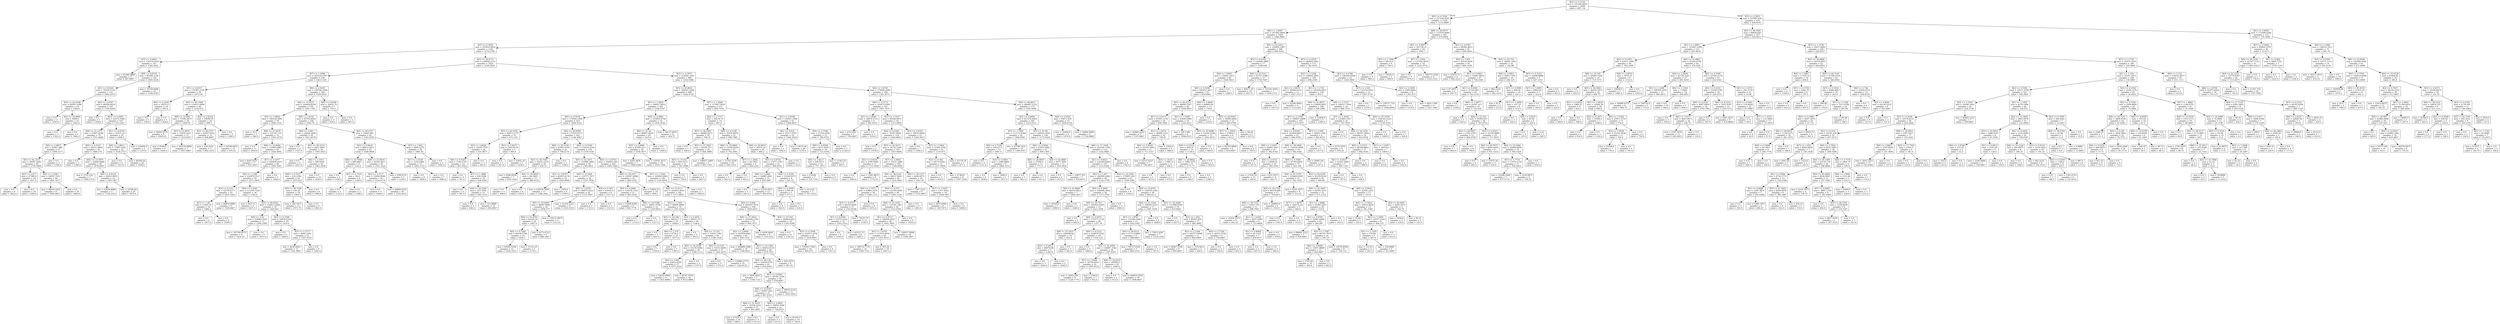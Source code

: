 digraph Tree {
node [shape=box] ;
0 [label="X[2] <= 4.2158\nmse = 332340.6845\nsamples = 2000\nvalue = 997.116"] ;
1 [label="X[0] <= 0.7436\nmse = 257526.9197\nsamples = 1530\nvalue = 1172.8889"] ;
0 -> 1 [labeldistance=2.5, labelangle=45, headlabel="True"] ;
2 [label="X[6] <= 3.0007\nmse = 247482.8666\nsamples = 1429\nvalue = 1208.2869"] ;
1 -> 2 ;
3 [label="X[7] <= 0.3959\nmse = 225914.9854\nsamples = 1181\nvalue = 1274.2794"] ;
2 -> 3 ;
4 [label="X[7] <= 0.0402\nmse = 110279.0332\nsamples = 147\nvalue = 1582.2041"] ;
3 -> 4 ;
5 [label="mse = 41280.8889\nsamples = 3\nvalue = 467.6667"] ;
4 -> 5 ;
6 [label="X[0] <= 0.6718\nmse = 85298.3136\nsamples = 144\nvalue = 1605.4236"] ;
4 -> 6 ;
7 [label="X[1] <= 0.8224\nmse = 79256.1534\nsamples = 121\nvalue = 1662.2479"] ;
6 -> 7 ;
8 [label="X[5] <= 42.8108\nmse = 30581.4286\nsamples = 14\nvalue = 1300.0"] ;
7 -> 8 ;
9 [label="mse = 0.0\nsamples = 4\nvalue = 1045.0"] ;
8 -> 9 ;
10 [label="X[5] <= 43.9695\nmse = 6400.0\nsamples = 10\nvalue = 1402.0"] ;
8 -> 10 ;
11 [label="mse = 0.0\nsamples = 5\nvalue = 1322.0"] ;
10 -> 11 ;
12 [label="mse = 0.0\nsamples = 5\nvalue = 1482.0"] ;
10 -> 12 ;
13 [label="X[2] <= 2.0787\nmse = 66208.9019\nsamples = 107\nvalue = 1709.6449"] ;
7 -> 13 ;
14 [label="mse = 0.0\nsamples = 4\nvalue = 1308.0"] ;
13 -> 14 ;
15 [label="X[3] <= 0.4485\nmse = 62272.0285\nsamples = 103\nvalue = 1725.2427"] ;
13 -> 15 ;
16 [label="X[8] <= 21.2375\nmse = 47647.9199\nsamples = 79\nvalue = 1761.4684"] ;
15 -> 16 ;
17 [label="X[6] <= 2.8975\nmse = 51047.388\nsamples = 47\nvalue = 1694.1277"] ;
16 -> 17 ;
18 [label="X[5] <= 42.3133\nmse = 29507.2645\nsamples = 44\nvalue = 1734.0909"] ;
17 -> 18 ;
19 [label="X[2] <= 2.417\nmse = 27380.0\nsamples = 18\nvalue = 1637.0"] ;
18 -> 19 ;
20 [label="mse = 0.0\nsamples = 8\nvalue = 1822.0"] ;
19 -> 20 ;
21 [label="mse = 0.0\nsamples = 10\nvalue = 1489.0"] ;
19 -> 21 ;
22 [label="X[2] <= 2.4363\nmse = 19935.7515\nsamples = 26\nvalue = 1801.3077"] ;
18 -> 22 ;
23 [label="mse = 36630.2222\nsamples = 6\nvalue = 1605.6667"] ;
22 -> 23 ;
24 [label="mse = 0.0\nsamples = 20\nvalue = 1860.0"] ;
22 -> 24 ;
25 [label="mse = 0.0\nsamples = 3\nvalue = 1108.0"] ;
17 -> 25 ;
26 [label="X[0] <= 0.5147\nmse = 26211.9844\nsamples = 32\nvalue = 1860.375"] ;
16 -> 26 ;
27 [label="mse = 0.0\nsamples = 2\nvalue = 1586.0"] ;
26 -> 27 ;
28 [label="X[8] <= 23.5974\nmse = 22606.0889\nsamples = 30\nvalue = 1878.6667"] ;
26 -> 28 ;
29 [label="mse = 2755.102\nsamples = 7\nvalue = 1949.5714"] ;
28 -> 29 ;
30 [label="X[0] <= 0.6119\nmse = 26651.9055\nsamples = 23\nvalue = 1857.087"] ;
28 -> 30 ;
31 [label="mse = 33626.8889\nsamples = 3\nvalue = 1728.3333"] ;
30 -> 31 ;
32 [label="mse = 22746.04\nsamples = 20\nvalue = 1876.4"] ;
30 -> 32 ;
33 [label="X[1] <= 0.9339\nmse = 91871.25\nsamples = 24\nvalue = 1606.0"] ;
15 -> 33 ;
34 [label="X[6] <= 2.8913\nmse = 77897.8347\nsamples = 22\nvalue = 1636.2727"] ;
33 -> 34 ;
35 [label="mse = 0.0\nsamples = 2\nvalue = 1413.0"] ;
34 -> 35 ;
36 [label="mse = 80204.04\nsamples = 20\nvalue = 1658.6"] ;
34 -> 36 ;
37 [label="mse = 124609.0\nsamples = 2\nvalue = 1273.0"] ;
33 -> 37 ;
38 [label="mse = 10729.6408\nsamples = 23\nvalue = 1306.4783"] ;
6 -> 38 ;
39 [label="X[5] <= 40.4773\nmse = 226958.2713\nsamples = 1034\nvalue = 1230.5029"] ;
3 -> 39 ;
40 [label="X[7] <= 1.3088\nmse = 205224.4397\nsamples = 234\nvalue = 1463.1325"] ;
39 -> 40 ;
41 [label="X[1] <= 0.8317\nmse = 179387.2756\nsamples = 50\nvalue = 1073.38"] ;
40 -> 41 ;
42 [label="X[0] <= 0.5295\nmse = 18225.0\nsamples = 10\nvalue = 493.0"] ;
41 -> 42 ;
43 [label="mse = 0.0\nsamples = 5\nvalue = 358.0"] ;
42 -> 43 ;
44 [label="mse = 0.0\nsamples = 5\nvalue = 628.0"] ;
42 -> 44 ;
45 [label="X[5] <= 40.1508\nmse = 114415.0494\nsamples = 40\nvalue = 1218.475"] ;
41 -> 45 ;
46 [label="X[8] <= 22.896\nmse = 75184.9475\nsamples = 20\nvalue = 1440.45"] ;
45 -> 46 ;
47 [label="mse = 34920.9375\nsamples = 8\nvalue = 1600.25"] ;
46 -> 47 ;
48 [label="X[3] <= 0.2876\nmse = 73654.2431\nsamples = 12\nvalue = 1333.9167"] ;
46 -> 48 ;
49 [label="mse = 9248.0\nsamples = 9\nvalue = 1426.0"] ;
48 -> 49 ;
50 [label="mse = 165120.8889\nsamples = 3\nvalue = 1057.6667"] ;
48 -> 50 ;
51 [label="X[2] <= 2.6324\nmse = 55099.35\nsamples = 20\nvalue = 996.5"] ;
45 -> 51 ;
52 [label="X[5] <= 40.2727\nmse = 42607.0222\nsamples = 15\nvalue = 908.6667"] ;
51 -> 52 ;
53 [label="mse = 430.2222\nsamples = 3\nvalue = 662.3333"] ;
52 -> 53 ;
54 [label="mse = 34188.6875\nsamples = 12\nvalue = 970.25"] ;
52 -> 54 ;
55 [label="mse = 0.0\nsamples = 5\nvalue = 1260.0"] ;
51 -> 55 ;
56 [label="X[6] <= 2.9165\nmse = 159749.1938\nsamples = 184\nvalue = 1569.0435"] ;
40 -> 56 ;
57 [label="X[4] <= 15.0331\nmse = 144404.8104\nsamples = 179\nvalue = 1591.7765"] ;
56 -> 57 ;
58 [label="X[2] <= 2.0854\nmse = 190128.5845\nsamples = 79\nvalue = 1460.1519"] ;
57 -> 58 ;
59 [label="mse = 32.0\nsamples = 3\nvalue = 396.0"] ;
58 -> 59 ;
60 [label="X[8] <= 21.0278\nmse = 151167.133\nsamples = 76\nvalue = 1502.1579"] ;
58 -> 60 ;
61 [label="mse = 0.0\nsamples = 11\nvalue = 1950.0"] ;
60 -> 61 ;
62 [label="X[8] <= 22.0066\nmse = 137063.9867\nsamples = 65\nvalue = 1426.3692"] ;
60 -> 62 ;
63 [label="mse = 6267.6327\nsamples = 7\nvalue = 853.2857"] ;
62 -> 63 ;
64 [label="X[7] <= 2.1877\nmse = 108428.4557\nsamples = 58\nvalue = 1495.5345"] ;
62 -> 64 ;
65 [label="X[2] <= 2.309\nmse = 102979.5517\nsamples = 55\nvalue = 1471.2909"] ;
64 -> 65 ;
66 [label="X[3] <= 0.314\nmse = 52739.6177\nsamples = 19\nvalue = 1621.5263"] ;
65 -> 66 ;
67 [label="X[7] <= 1.46\nmse = 11405.76\nsamples = 10\nvalue = 1686.2"] ;
66 -> 67 ;
68 [label="mse = 0.0\nsamples = 4\nvalue = 1817.0"] ;
67 -> 68 ;
69 [label="mse = 0.0\nsamples = 6\nvalue = 1599.0"] ;
67 -> 69 ;
70 [label="mse = 88854.8889\nsamples = 9\nvalue = 1549.6667"] ;
66 -> 70 ;
71 [label="X[0] <= 0.5041\nmse = 111295.7222\nsamples = 36\nvalue = 1392.0"] ;
65 -> 71 ;
72 [label="mse = 6627.0\nsamples = 4\nvalue = 1627.0"] ;
71 -> 72 ;
73 [label="X[5] <= 40.0432\nmse = 116613.2969\nsamples = 32\nvalue = 1362.625"] ;
71 -> 73 ;
74 [label="X[6] <= 2.42\nmse = 250945.5621\nsamples = 13\nvalue = 1280.2308"] ;
73 -> 74 ;
75 [label="mse = 347700.9375\nsamples = 8\nvalue = 1432.25"] ;
74 -> 75 ;
76 [label="mse = 0.0\nsamples = 5\nvalue = 1037.0"] ;
74 -> 76 ;
77 [label="X[3] <= 0.3188\nmse = 16878.6316\nsamples = 19\nvalue = 1419.0"] ;
73 -> 77 ;
78 [label="mse = 0.0\nsamples = 4\nvalue = 1648.0"] ;
77 -> 78 ;
79 [label="X[7] <= 1.5777\nmse = 3666.1956\nsamples = 15\nvalue = 1357.9333"] ;
77 -> 79 ;
80 [label="mse = 4036.4463\nsamples = 11\nvalue = 1341.9091"] ;
79 -> 80 ;
81 [label="mse = 0.0\nsamples = 4\nvalue = 1402.0"] ;
79 -> 81 ;
82 [label="mse = 0.0\nsamples = 3\nvalue = 1940.0"] ;
64 -> 82 ;
83 [label="X[6] <= 2.6143\nmse = 83783.6824\nsamples = 100\nvalue = 1695.76"] ;
57 -> 83 ;
84 [label="X[6] <= 2.063\nmse = 24458.5409\nsamples = 38\nvalue = 1911.6579"] ;
83 -> 84 ;
85 [label="mse = 0.0\nsamples = 2\nvalue = 1337.0"] ;
84 -> 85 ;
86 [label="X[5] <= 40.2116\nmse = 6451.9097\nsamples = 36\nvalue = 1943.5833"] ;
84 -> 86 ;
87 [label="mse = 0.0\nsamples = 2\nvalue = 1627.0"] ;
86 -> 87 ;
88 [label="X[6] <= 2.5415\nmse = 589.0458\nsamples = 34\nvalue = 1962.2059"] ;
86 -> 88 ;
89 [label="X[0] <= 0.5537\nmse = 222.2344\nsamples = 24\nvalue = 1975.625"] ;
88 -> 89 ;
90 [label="X[5] <= 40.3186\nmse = 146.25\nsamples = 18\nvalue = 1969.5"] ;
89 -> 90 ;
91 [label="mse = 204.1875\nsamples = 12\nvalue = 1971.75"] ;
90 -> 91 ;
92 [label="mse = 0.0\nsamples = 6\nvalue = 1965.0"] ;
90 -> 92 ;
93 [label="mse = 0.0\nsamples = 6\nvalue = 1994.0"] ;
89 -> 93 ;
94 [label="mse = 0.0\nsamples = 10\nvalue = 1930.0"] ;
88 -> 94 ;
95 [label="X[5] <= 40.2727\nmse = 74065.891\nsamples = 62\nvalue = 1563.4355"] ;
83 -> 95 ;
96 [label="X[1] <= 0.9416\nmse = 66612.4671\nsamples = 42\nvalue = 1449.9048"] ;
95 -> 96 ;
97 [label="X[8] <= 20.7498\nmse = 690.6667\nsamples = 6\nvalue = 1142.0"] ;
96 -> 97 ;
98 [label="mse = 0.0\nsamples = 2\nvalue = 1106.0"] ;
97 -> 98 ;
99 [label="X[7] <= 1.7101\nmse = 64.0\nsamples = 4\nvalue = 1160.0"] ;
97 -> 99 ;
100 [label="mse = 0.0\nsamples = 2\nvalue = 1152.0"] ;
99 -> 100 ;
101 [label="mse = 0.0\nsamples = 2\nvalue = 1168.0"] ;
99 -> 101 ;
102 [label="X[8] <= 21.9419\nmse = 59165.0617\nsamples = 36\nvalue = 1501.2222"] ;
96 -> 102 ;
103 [label="X[2] <= 2.1517\nmse = 53449.0009\nsamples = 34\nvalue = 1516.6176"] ;
102 -> 103 ;
104 [label="mse = 0.0\nsamples = 4\nvalue = 1449.0"] ;
103 -> 104 ;
105 [label="mse = 59884.6322\nsamples = 30\nvalue = 1525.6333"] ;
103 -> 105 ;
106 [label="mse = 83810.25\nsamples = 2\nvalue = 1239.5"] ;
102 -> 106 ;
107 [label="X[7] <= 1.602\nmse = 5809.2275\nsamples = 20\nvalue = 1801.85"] ;
95 -> 107 ;
108 [label="X[1] <= 1.0326\nmse = 1254.6489\nsamples = 15\nvalue = 1842.1333"] ;
107 -> 108 ;
109 [label="mse = 0.0\nsamples = 8\nvalue = 1809.0"] ;
108 -> 109 ;
110 [label="mse = 0.0\nsamples = 7\nvalue = 1880.0"] ;
108 -> 110 ;
111 [label="mse = 0.0\nsamples = 5\nvalue = 1681.0"] ;
107 -> 111 ;
112 [label="X[0] <= 0.6198\nmse = 28235.76\nsamples = 5\nvalue = 755.2"] ;
56 -> 112 ;
113 [label="mse = 0.0\nsamples = 3\nvalue = 618.0"] ;
112 -> 113 ;
114 [label="mse = 0.0\nsamples = 2\nvalue = 961.0"] ;
112 -> 114 ;
115 [label="X[3] <= 0.3975\nmse = 212856.3283\nsamples = 800\nvalue = 1162.4588"] ;
39 -> 115 ;
116 [label="X[5] <= 45.8631\nmse = 194547.3284\nsamples = 480\nvalue = 1029.4729"] ;
115 -> 116 ;
117 [label="X[7] <= 1.5854\nmse = 198027.8933\nsamples = 365\nvalue = 1100.2767"] ;
116 -> 117 ;
118 [label="X[0] <= 0.5078\nmse = 179540.3508\nsamples = 333\nvalue = 1066.2523"] ;
117 -> 118 ;
119 [label="X[5] <= 42.5235\nmse = 49873.2737\nsamples = 31\nvalue = 675.129"] ;
118 -> 119 ;
120 [label="X[2] <= 3.4629\nmse = 10105.7707\nsamples = 26\nvalue = 631.8077"] ;
119 -> 120 ;
121 [label="X[0] <= 0.5025\nmse = 3704.5747\nsamples = 23\nvalue = 661.6522"] ;
120 -> 121 ;
122 [label="mse = 0.0\nsamples = 4\nvalue = 781.0"] ;
121 -> 122 ;
123 [label="X[7] <= 1.3088\nmse = 854.4598\nsamples = 19\nvalue = 636.5263"] ;
121 -> 123 ;
124 [label="mse = 0.0\nsamples = 4\nvalue = 587.0"] ;
123 -> 124 ;
125 [label="X[4] <= 24.3329\nmse = 253.7956\nsamples = 15\nvalue = 649.7333"] ;
123 -> 125 ;
126 [label="mse = 0.0\nsamples = 3\nvalue = 646.0"] ;
125 -> 126 ;
127 [label="mse = 312.8889\nsamples = 12\nvalue = 650.6667"] ;
125 -> 127 ;
128 [label="mse = 0.0\nsamples = 3\nvalue = 403.0"] ;
120 -> 128 ;
129 [label="X[1] <= 0.8317\nmse = 196158.24\nsamples = 5\nvalue = 900.4"] ;
119 -> 129 ;
130 [label="mse = 0.0\nsamples = 3\nvalue = 547.0"] ;
129 -> 130 ;
131 [label="mse = 22052.25\nsamples = 2\nvalue = 1430.5"] ;
129 -> 131 ;
132 [label="X[5] <= 40.9299\nmse = 175535.6772\nsamples = 302\nvalue = 1106.4007"] ;
118 -> 132 ;
133 [label="X[8] <= 30.2139\nmse = 67401.4745\nsamples = 23\nvalue = 704.2174"] ;
132 -> 133 ;
134 [label="X[5] <= 40.7565\nmse = 35452.5275\nsamples = 20\nvalue = 630.15"] ;
133 -> 134 ;
135 [label="mse = 6590.6939\nsamples = 7\nvalue = 878.1429"] ;
134 -> 135 ;
136 [label="X[4] <= 30.9836\nmse = 46.3905\nsamples = 13\nvalue = 496.6154"] ;
134 -> 136 ;
137 [label="mse = 0.0\nsamples = 5\nvalue = 488.0"] ;
136 -> 137 ;
138 [label="mse = 0.0\nsamples = 8\nvalue = 502.0"] ;
136 -> 138 ;
139 [label="mse = 0.0\nsamples = 3\nvalue = 1198.0"] ;
133 -> 139 ;
140 [label="X[0] <= 0.5305\nmse = 170016.3759\nsamples = 279\nvalue = 1139.5556"] ;
132 -> 140 ;
141 [label="X[5] <= 42.3471\nmse = 131888.3895\nsamples = 59\nvalue = 1340.9831"] ;
140 -> 141 ;
142 [label="X[1] <= 0.8317\nmse = 82055.4178\nsamples = 23\nvalue = 1565.8696"] ;
141 -> 142 ;
143 [label="mse = 110078.7958\nsamples = 17\nvalue = 1568.2941"] ;
142 -> 143 ;
144 [label="mse = 2592.0\nsamples = 6\nvalue = 1559.0"] ;
142 -> 144 ;
145 [label="X[0] <= 0.5264\nmse = 110771.7677\nsamples = 36\nvalue = 1197.3056"] ;
141 -> 145 ;
146 [label="X[6] <= 2.9793\nmse = 100073.8322\nsamples = 30\nvalue = 1133.3667"] ;
145 -> 146 ;
147 [label="X[5] <= 43.6469\nmse = 86697.9844\nsamples = 24\nvalue = 1058.375"] ;
146 -> 147 ;
148 [label="X[4] <= 41.8701\nmse = 65220.54\nsamples = 20\nvalue = 1007.4"] ;
147 -> 148 ;
149 [label="X[4] <= 9.7366\nmse = 80536.6786\nsamples = 14\nvalue = 1058.5"] ;
148 -> 149 ;
150 [label="mse = 85920.5556\nsamples = 12\nvalue = 1038.3333"] ;
149 -> 150 ;
151 [label="mse = 31152.25\nsamples = 2\nvalue = 1179.5"] ;
149 -> 151 ;
152 [label="mse = 9173.4722\nsamples = 6\nvalue = 888.1667"] ;
148 -> 152 ;
153 [label="mse = 116131.6875\nsamples = 4\nvalue = 1313.25"] ;
147 -> 153 ;
154 [label="mse = 41102.2222\nsamples = 6\nvalue = 1433.3333"] ;
146 -> 154 ;
155 [label="X[3] <= 0.303\nmse = 41616.0\nsamples = 6\nvalue = 1517.0"] ;
145 -> 155 ;
156 [label="mse = 0.0\nsamples = 3\nvalue = 1721.0"] ;
155 -> 156 ;
157 [label="mse = 0.0\nsamples = 3\nvalue = 1313.0"] ;
155 -> 157 ;
158 [label="X[4] <= 12.9703\nmse = 166442.585\nsamples = 220\nvalue = 1085.5364"] ;
140 -> 158 ;
159 [label="X[8] <= 29.1017\nmse = 118347.0498\nsamples = 35\nvalue = 869.5143"] ;
158 -> 159 ;
160 [label="X[3] <= 0.2646\nmse = 116176.1542\nsamples = 21\nvalue = 983.5238"] ;
159 -> 160 ;
161 [label="mse = 53460.8395\nsamples = 9\nvalue = 642.7778"] ;
160 -> 161 ;
162 [label="X[8] <= 24.5396\nmse = 10821.0764\nsamples = 12\nvalue = 1239.0833"] ;
160 -> 162 ;
163 [label="mse = 0.0\nsamples = 5\nvalue = 1116.0"] ;
162 -> 163 ;
164 [label="mse = 0.0\nsamples = 7\nvalue = 1327.0"] ;
162 -> 164 ;
165 [label="mse = 72860.25\nsamples = 14\nvalue = 698.5"] ;
159 -> 165 ;
166 [label="X[7] <= 1.5562\nmse = 165042.8465\nsamples = 185\nvalue = 1126.4054"] ;
158 -> 166 ;
167 [label="X[4] <= 37.4111\nmse = 162403.3833\nsamples = 182\nvalue = 1117.0824"] ;
166 -> 167 ;
168 [label="X[2] <= 2.309\nmse = 90690.8906\nsamples = 76\nvalue = 1201.6316"] ;
167 -> 168 ;
169 [label="X[5] <= 42.346\nmse = 39210.5\nsamples = 16\nvalue = 1408.0"] ;
168 -> 169 ;
170 [label="mse = 0.0\nsamples = 2\nvalue = 925.0"] ;
169 -> 170 ;
171 [label="X[6] <= 2.279\nmse = 6724.0\nsamples = 14\nvalue = 1477.0"] ;
169 -> 171 ;
172 [label="mse = 0.0\nsamples = 7\nvalue = 1559.0"] ;
171 -> 172 ;
173 [label="mse = 0.0\nsamples = 7\nvalue = 1395.0"] ;
171 -> 173 ;
174 [label="X[3] <= 0.2635\nmse = 90033.74\nsamples = 60\nvalue = 1146.6"] ;
168 -> 174 ;
175 [label="mse = 0.0\nsamples = 4\nvalue = 593.0"] ;
174 -> 175 ;
176 [label="X[4] <= 15.551\nmse = 73010.1582\nsamples = 56\nvalue = 1186.1429"] ;
174 -> 176 ;
177 [label="X[5] <= 42.8108\nmse = 55136.9394\nsamples = 29\nvalue = 1096.5172"] ;
176 -> 177 ;
178 [label="X[2] <= 3.682\nmse = 53822.8395\nsamples = 27\nvalue = 1077.2222"] ;
177 -> 178 ;
179 [label="mse = 52632.0988\nsamples = 9\nvalue = 1201.8889"] ;
178 -> 179 ;
180 [label="mse = 42761.8765\nsamples = 18\nvalue = 1014.8889"] ;
178 -> 180 ;
181 [label="mse = 0.0\nsamples = 2\nvalue = 1357.0"] ;
177 -> 181 ;
182 [label="X[0] <= 0.5335\nmse = 74312.6859\nsamples = 27\nvalue = 1282.4074"] ;
176 -> 182 ;
183 [label="mse = 0.0\nsamples = 11\nvalue = 1372.0"] ;
182 -> 183 ;
184 [label="mse = 116090.2773\nsamples = 16\nvalue = 1220.8125"] ;
182 -> 184 ;
185 [label="X[0] <= 0.606\nmse = 205019.7014\nsamples = 106\nvalue = 1056.4623"] ;
167 -> 185 ;
186 [label="X[8] <= 27.2615\nmse = 163439.2745\nsamples = 73\nvalue = 994.7671"] ;
185 -> 186 ;
187 [label="X[2] <= 2.0906\nmse = 165058.6002\nsamples = 65\nvalue = 950.7231"] ;
186 -> 187 ;
188 [label="mse = 409888.3086\nsamples = 16\nvalue = 1168.0625"] ;
187 -> 188 ;
189 [label="X[5] <= 43.1462\nmse = 64653.6135\nsamples = 49\nvalue = 879.7551"] ;
187 -> 189 ;
190 [label="X[4] <= 40.118\nmse = 55449.0736\nsamples = 45\nvalue = 914.6444"] ;
189 -> 190 ;
191 [label="mse = 3836.2041\nsamples = 7\nvalue = 1108.7143"] ;
190 -> 191 ;
192 [label="X[1] <= 0.9282\nmse = 56740.7258\nsamples = 38\nvalue = 878.8947"] ;
190 -> 192 ;
193 [label="X[8] <= 22.9347\nmse = 45957.476\nsamples = 27\nvalue = 807.0741"] ;
192 -> 193 ;
194 [label="X[8] <= 21.9419\nmse = 19334.2222\nsamples = 15\nvalue = 861.6667"] ;
193 -> 194 ;
195 [label="mse = 27225.0\nsamples = 10\nvalue = 886.0"] ;
194 -> 195 ;
196 [label="mse = 0.0\nsamples = 5\nvalue = 813.0"] ;
194 -> 196 ;
197 [label="X[6] <= 2.4901\nmse = 70854.3056\nsamples = 12\nvalue = 738.8333"] ;
193 -> 197 ;
198 [label="mse = 0.0\nsamples = 2\nvalue = 613.0"] ;
197 -> 198 ;
199 [label="mse = 81225.0\nsamples = 10\nvalue = 764.0"] ;
197 -> 199 ;
200 [label="mse = 39470.5124\nsamples = 11\nvalue = 1055.1818"] ;
192 -> 200 ;
201 [label="mse = 450.1875\nsamples = 4\nvalue = 487.25"] ;
189 -> 201 ;
202 [label="mse = 6458.4844\nsamples = 8\nvalue = 1352.625"] ;
186 -> 202 ;
203 [label="X[4] <= 47.263\nmse = 269954.663\nsamples = 33\nvalue = 1192.9394"] ;
185 -> 203 ;
204 [label="mse = 0.0\nsamples = 11\nvalue = 1541.0"] ;
203 -> 204 ;
205 [label="X[3] <= 0.3598\nmse = 314072.3554\nsamples = 22\nvalue = 1018.9091"] ;
203 -> 205 ;
206 [label="mse = 376345.7344\nsamples = 16\nvalue = 895.875"] ;
205 -> 206 ;
207 [label="mse = 0.0\nsamples = 6\nvalue = 1347.0"] ;
205 -> 207 ;
208 [label="mse = 0.0\nsamples = 3\nvalue = 1692.0"] ;
166 -> 208 ;
209 [label="X[0] <= 0.5882\nmse = 253003.4756\nsamples = 32\nvalue = 1454.3438"] ;
117 -> 209 ;
210 [label="X[8] <= 21.34\nmse = 89867.6429\nsamples = 28\nvalue = 1610.0"] ;
209 -> 210 ;
211 [label="X[2] <= 2.6999\nmse = 87091.213\nsamples = 26\nvalue = 1636.3077"] ;
210 -> 211 ;
212 [label="mse = 3293.3878\nsamples = 7\nvalue = 1689.4286"] ;
211 -> 212 ;
213 [label="mse = 116541.4571\nsamples = 19\nvalue = 1616.7368"] ;
211 -> 213 ;
214 [label="mse = 0.0\nsamples = 2\nvalue = 1268.0"] ;
210 -> 214 ;
215 [label="mse = 38137.6875\nsamples = 4\nvalue = 364.75"] ;
209 -> 215 ;
216 [label="X[7] <= 1.5946\nmse = 117087.5625\nsamples = 115\nvalue = 804.7478"] ;
116 -> 216 ;
217 [label="X[2] <= 2.1517\nmse = 48234.75\nsamples = 72\nvalue = 647.0"] ;
216 -> 217 ;
218 [label="X[5] <= 46.5485\nmse = 49688.0275\nsamples = 20\nvalue = 798.35"] ;
217 -> 218 ;
219 [label="mse = 0.0\nsamples = 2\nvalue = 528.0"] ;
218 -> 219 ;
220 [label="X[5] <= 47.5925\nmse = 46185.571\nsamples = 18\nvalue = 828.3889"] ;
218 -> 220 ;
221 [label="X[4] <= 15.633\nmse = 805.5372\nsamples = 11\nvalue = 781.0909"] ;
220 -> 221 ;
222 [label="mse = 0.0\nsamples = 5\nvalue = 750.0"] ;
221 -> 222 ;
223 [label="mse = 0.0\nsamples = 6\nvalue = 807.0"] ;
221 -> 223 ;
224 [label="mse = 108457.3469\nsamples = 7\nvalue = 902.7143"] ;
220 -> 224 ;
225 [label="X[0] <= 0.5138\nmse = 35476.8976\nsamples = 52\nvalue = 588.7885"] ;
217 -> 225 ;
226 [label="X[8] <= 35.6864\nmse = 15254.6529\nsamples = 27\nvalue = 702.2963"] ;
225 -> 226 ;
227 [label="mse = 11332.5556\nsamples = 18\nvalue = 640.3333"] ;
226 -> 227 ;
228 [label="X[7] <= 1.4692\nmse = 62.3951\nsamples = 9\nvalue = 826.2222"] ;
226 -> 228 ;
229 [label="mse = 0.0\nsamples = 2\nvalue = 841.0"] ;
228 -> 229 ;
230 [label="mse = 0.0\nsamples = 7\nvalue = 822.0"] ;
228 -> 230 ;
231 [label="X[8] <= 26.6853\nmse = 28374.24\nsamples = 25\nvalue = 466.2"] ;
225 -> 231 ;
232 [label="X[1] <= 0.9754\nmse = 17677.2703\nsamples = 23\nvalue = 498.6522"] ;
231 -> 232 ;
233 [label="X[6] <= 2.2962\nmse = 16685.2622\nsamples = 15\nvalue = 465.2667"] ;
232 -> 233 ;
234 [label="mse = 0.0\nsamples = 2\nvalue = 281.0"] ;
233 -> 234 ;
235 [label="mse = 13224.8521\nsamples = 13\nvalue = 493.6154"] ;
233 -> 235 ;
236 [label="X[0] <= 0.5295\nmse = 13528.9375\nsamples = 8\nvalue = 561.25"] ;
232 -> 236 ;
237 [label="X[6] <= 2.3509\nmse = 2799.36\nsamples = 5\nvalue = 477.2"] ;
236 -> 237 ;
238 [label="mse = 0.0\nsamples = 2\nvalue = 542.0"] ;
237 -> 238 ;
239 [label="mse = 0.0\nsamples = 3\nvalue = 434.0"] ;
237 -> 239 ;
240 [label="mse = 14.2222\nsamples = 3\nvalue = 701.3333"] ;
236 -> 240 ;
241 [label="mse = 0.0\nsamples = 2\nvalue = 93.0"] ;
231 -> 241 ;
242 [label="X[1] <= 0.8599\nmse = 120941.3586\nsamples = 43\nvalue = 1068.8837"] ;
216 -> 242 ;
243 [label="X[1] <= 0.825\nmse = 55217.2397\nsamples = 22\nvalue = 1344.1818"] ;
242 -> 243 ;
244 [label="mse = 0.0\nsamples = 2\nvalue = 1992.0"] ;
243 -> 244 ;
245 [label="mse = 14575.44\nsamples = 20\nvalue = 1279.4"] ;
243 -> 245 ;
246 [label="X[6] <= 2.7506\nmse = 27218.2494\nsamples = 21\nvalue = 780.4762"] ;
242 -> 246 ;
247 [label="X[0] <= 0.6365\nmse = 8271.0247\nsamples = 18\nvalue = 722.5556"] ;
246 -> 247 ;
248 [label="X[6] <= 2.4217\nmse = 509.0273\nsamples = 16\nvalue = 751.1875"] ;
247 -> 248 ;
249 [label="mse = 9.9184\nsamples = 7\nvalue = 725.7143"] ;
248 -> 249 ;
250 [label="mse = 0.0\nsamples = 9\nvalue = 771.0"] ;
248 -> 250 ;
251 [label="mse = 11342.25\nsamples = 2\nvalue = 493.5"] ;
247 -> 251 ;
252 [label="mse = 0.0\nsamples = 3\nvalue = 1128.0"] ;
246 -> 252 ;
253 [label="X[3] <= 0.4743\nmse = 174000.2086\nsamples = 320\nvalue = 1361.9375"] ;
115 -> 253 ;
254 [label="X[0] <= 0.5173\nmse = 103672.0301\nsamples = 147\nvalue = 1487.7075"] ;
253 -> 254 ;
255 [label="X[1] <= 1.0949\nmse = 29876.4722\nsamples = 6\nvalue = 881.8333"] ;
254 -> 255 ;
256 [label="mse = 470.2222\nsamples = 3\nvalue = 709.6667"] ;
255 -> 256 ;
257 [label="mse = 0.0\nsamples = 3\nvalue = 1054.0"] ;
255 -> 257 ;
258 [label="X[1] <= 1.1437\nmse = 90526.9875\nsamples = 141\nvalue = 1513.4894"] ;
254 -> 258 ;
259 [label="X[0] <= 0.5281\nmse = 76397.0836\nsamples = 118\nvalue = 1564.9661"] ;
258 -> 259 ;
260 [label="mse = 0.0\nsamples = 2\nvalue = 1978.0"] ;
259 -> 260 ;
261 [label="X[5] <= 41.6313\nmse = 74722.2345\nsamples = 116\nvalue = 1557.8448"] ;
259 -> 261 ;
262 [label="X[1] <= 0.8224\nmse = 1780.0496\nsamples = 11\nvalue = 1722.3636"] ;
261 -> 262 ;
263 [label="mse = 0.0\nsamples = 7\nvalue = 1695.0"] ;
262 -> 263 ;
264 [label="mse = 1291.6875\nsamples = 4\nvalue = 1770.25"] ;
262 -> 264 ;
265 [label="X[7] <= 2.9042\nmse = 79231.2094\nsamples = 105\nvalue = 1540.6095"] ;
261 -> 265 ;
266 [label="X[4] <= 38.2154\nmse = 94437.9441\nsamples = 85\nvalue = 1521.4941"] ;
265 -> 266 ;
267 [label="X[0] <= 0.7071\nmse = 53865.5432\nsamples = 36\nvalue = 1560.1111"] ;
266 -> 267 ;
268 [label="X[3] <= 0.4573\nmse = 66256.6694\nsamples = 27\nvalue = 1522.8148"] ;
267 -> 268 ;
269 [label="X[1] <= 0.8564\nmse = 55575.2222\nsamples = 12\nvalue = 1502.3333"] ;
268 -> 269 ;
270 [label="mse = 0.0\nsamples = 4\nvalue = 1536.0"] ;
269 -> 270 ;
271 [label="mse = 82512.75\nsamples = 8\nvalue = 1485.5"] ;
269 -> 271 ;
272 [label="mse = 74197.76\nsamples = 15\nvalue = 1539.2"] ;
268 -> 272 ;
273 [label="mse = 0.0\nsamples = 9\nvalue = 1672.0"] ;
267 -> 273 ;
274 [label="X[0] <= 0.675\nmse = 122345.6585\nsamples = 49\nvalue = 1493.1224"] ;
266 -> 274 ;
275 [label="X[8] <= 22.3342\nmse = 131281.186\nsamples = 44\nvalue = 1515.6364"] ;
274 -> 275 ;
276 [label="X[1] <= 0.8717\nmse = 148509.6925\nsamples = 38\nvalue = 1493.7895"] ;
275 -> 276 ;
277 [label="X[2] <= 2.6791\nmse = 113518.8056\nsamples = 24\nvalue = 1551.8333"] ;
276 -> 277 ;
278 [label="mse = 190714.7755\nsamples = 14\nvalue = 1590.7143"] ;
277 -> 278 ;
279 [label="mse = 365.04\nsamples = 10\nvalue = 1497.4"] ;
277 -> 279 ;
280 [label="mse = 192817.4898\nsamples = 14\nvalue = 1394.2857"] ;
276 -> 280 ;
281 [label="mse = 0.0\nsamples = 6\nvalue = 1654.0"] ;
275 -> 281 ;
282 [label="mse = 0.0\nsamples = 5\nvalue = 1295.0"] ;
274 -> 282 ;
283 [label="X[4] <= 39.1217\nmse = 6449.6275\nsamples = 20\nvalue = 1621.85"] ;
265 -> 283 ;
284 [label="mse = 7347.2222\nsamples = 6\nvalue = 1535.6667"] ;
283 -> 284 ;
285 [label="X[7] <= 3.3257\nmse = 1517.4541\nsamples = 14\nvalue = 1658.7857"] ;
283 -> 285 ;
286 [label="mse = 2653.6094\nsamples = 8\nvalue = 1657.875"] ;
285 -> 286 ;
287 [label="mse = 0.0\nsamples = 6\nvalue = 1660.0"] ;
285 -> 287 ;
288 [label="X[3] <= 0.4353\nmse = 79676.8469\nsamples = 23\nvalue = 1249.3913"] ;
258 -> 288 ;
289 [label="mse = 0.0\nsamples = 7\nvalue = 1566.0"] ;
288 -> 289 ;
290 [label="X[7] <= 3.7604\nmse = 51493.2344\nsamples = 16\nvalue = 1110.875"] ;
288 -> 290 ;
291 [label="X[3] <= 0.462\nmse = 29174.6281\nsamples = 11\nvalue = 1217.0909"] ;
290 -> 291 ;
292 [label="mse = 0.0\nsamples = 2\nvalue = 855.0"] ;
291 -> 292 ;
293 [label="mse = 47.8025\nsamples = 9\nvalue = 1297.5556"] ;
291 -> 293 ;
294 [label="mse = 21170.16\nsamples = 5\nvalue = 877.2"] ;
290 -> 294 ;
295 [label="X[4] <= 46.9611\nmse = 208897.2322\nsamples = 173\nvalue = 1255.0694"] ;
253 -> 295 ;
296 [label="X[2] <= 2.0894\nmse = 207276.8265\nsamples = 160\nvalue = 1222.9312"] ;
295 -> 296 ;
297 [label="X[7] <= 1.7464\nmse = 111172.4566\nsamples = 24\nvalue = 1490.9583"] ;
296 -> 297 ;
298 [label="X[6] <= 2.7328\nmse = 102323.5\nsamples = 12\nvalue = 1681.0"] ;
297 -> 298 ;
299 [label="mse = 0.0\nsamples = 3\nvalue = 1131.0"] ;
298 -> 299 ;
300 [label="X[3] <= 0.4941\nmse = 1986.8889\nsamples = 9\nvalue = 1864.3333"] ;
298 -> 300 ;
301 [label="mse = 0.0\nsamples = 6\nvalue = 1838.0"] ;
300 -> 301 ;
302 [label="mse = 1800.0\nsamples = 3\nvalue = 1917.0"] ;
300 -> 302 ;
303 [label="mse = 47789.7431\nsamples = 12\nvalue = 1300.9167"] ;
297 -> 303 ;
304 [label="X[5] <= 41.89\nmse = 209321.8501\nsamples = 136\nvalue = 1175.6324"] ;
296 -> 304 ;
305 [label="X[0] <= 0.5042\nmse = 27623.9395\nsamples = 23\nvalue = 849.1304"] ;
304 -> 305 ;
306 [label="X[8] <= 26.8907\nmse = 31500.0\nsamples = 12\nvalue = 771.0"] ;
305 -> 306 ;
307 [label="mse = 0.0\nsamples = 5\nvalue = 981.0"] ;
306 -> 307 ;
308 [label="mse = 0.0\nsamples = 7\nvalue = 621.0"] ;
306 -> 308 ;
309 [label="X[4] <= 42.6885\nmse = 9471.5041\nsamples = 11\nvalue = 934.3636"] ;
305 -> 309 ;
310 [label="mse = 0.0\nsamples = 4\nvalue = 937.0"] ;
309 -> 310 ;
311 [label="mse = 14877.551\nsamples = 7\nvalue = 932.8571"] ;
309 -> 311 ;
312 [label="X[8] <= 37.1648\nmse = 220190.1338\nsamples = 113\nvalue = 1242.0885"] ;
304 -> 312 ;
313 [label="X[1] <= 0.8421\nmse = 216529.8368\nsamples = 107\nvalue = 1212.9346"] ;
312 -> 313 ;
314 [label="X[2] <= 2.207\nmse = 206500.0464\nsamples = 65\nvalue = 1332.2769"] ;
313 -> 314 ;
315 [label="X[4] <= 41.8684\nmse = 26553.0612\nsamples = 7\nvalue = 1820.2857"] ;
314 -> 315 ;
316 [label="mse = 20164.0\nsamples = 5\nvalue = 1890.0"] ;
315 -> 316 ;
317 [label="mse = 0.0\nsamples = 2\nvalue = 1646.0"] ;
315 -> 317 ;
318 [label="X[3] <= 0.4991\nmse = 196006.3044\nsamples = 58\nvalue = 1273.3793"] ;
314 -> 318 ;
319 [label="X[8] <= 20.793\nmse = 185429.5009\nsamples = 53\nvalue = 1223.3208"] ;
318 -> 319 ;
320 [label="mse = 0.0\nsamples = 3\nvalue = 649.0"] ;
319 -> 320 ;
321 [label="X[0] <= 0.5075\nmse = 175577.1716\nsamples = 50\nvalue = 1257.78"] ;
319 -> 321 ;
322 [label="X[8] <= 25.3425\nmse = 166268.64\nsamples = 10\nvalue = 932.4"] ;
321 -> 322 ;
323 [label="X[3] <= 0.4913\nmse = 86976.96\nsamples = 5\nvalue = 1282.8"] ;
322 -> 323 ;
324 [label="mse = 0.0\nsamples = 3\nvalue = 1042.0"] ;
323 -> 324 ;
325 [label="mse = 0.0\nsamples = 2\nvalue = 1644.0"] ;
323 -> 325 ;
326 [label="mse = 0.0\nsamples = 5\nvalue = 582.0"] ;
322 -> 326 ;
327 [label="X[0] <= 0.5223\nmse = 144819.2594\nsamples = 40\nvalue = 1339.125"] ;
321 -> 327 ;
328 [label="mse = 0.0\nsamples = 4\nvalue = 1800.0"] ;
327 -> 328 ;
329 [label="X[5] <= 42.4299\nmse = 134687.3542\nsamples = 36\nvalue = 1287.9167"] ;
327 -> 329 ;
330 [label="X[7] <= 1.6044\nmse = 30738.4023\nsamples = 16\nvalue = 1097.8125"] ;
329 -> 330 ;
331 [label="mse = 14945.284\nsamples = 9\nvalue = 1226.7778"] ;
330 -> 331 ;
332 [label="mse = 2166.0\nsamples = 7\nvalue = 932.0"] ;
330 -> 332 ;
333 [label="X[8] <= 24.6533\nmse = 165805.5\nsamples = 20\nvalue = 1440.0"] ;
329 -> 333 ;
334 [label="mse = 0.0\nsamples = 2\nvalue = 912.0"] ;
333 -> 334 ;
335 [label="mse = 149810.5556\nsamples = 18\nvalue = 1498.6667"] ;
333 -> 335 ;
336 [label="mse = 0.0\nsamples = 5\nvalue = 1804.0"] ;
318 -> 336 ;
337 [label="X[4] <= 16.5348\nmse = 175897.229\nsamples = 42\nvalue = 1028.2381"] ;
313 -> 337 ;
338 [label="mse = 0.0\nsamples = 6\nvalue = 1530.0"] ;
337 -> 338 ;
339 [label="X[8] <= 23.6701\nmse = 156259.1265\nsamples = 36\nvalue = 944.6111"] ;
337 -> 339 ;
340 [label="X[8] <= 21.5244\nmse = 168295.5225\nsamples = 17\nvalue = 1085.3529"] ;
339 -> 340 ;
341 [label="X[7] <= 1.8761\nmse = 110168.2485\nsamples = 13\nvalue = 924.5385"] ;
340 -> 341 ;
342 [label="X[4] <= 30.0313\nmse = 57714.8889\nsamples = 6\nvalue = 698.6667"] ;
341 -> 342 ;
343 [label="mse = 94757.5556\nsamples = 3\nvalue = 800.3333"] ;
342 -> 343 ;
344 [label="mse = 0.0\nsamples = 3\nvalue = 597.0"] ;
342 -> 344 ;
345 [label="mse = 73915.8367\nsamples = 7\nvalue = 1118.1429"] ;
341 -> 345 ;
346 [label="mse = 0.0\nsamples = 4\nvalue = 1608.0"] ;
340 -> 346 ;
347 [label="X[5] <= 42.4299\nmse = 111908.9529\nsamples = 19\nvalue = 818.6842"] ;
339 -> 347 ;
348 [label="mse = 0.0\nsamples = 2\nvalue = 267.0"] ;
347 -> 348 ;
349 [label="X[7] <= 1.602\nmse = 85055.654\nsamples = 17\nvalue = 883.5882"] ;
347 -> 349 ;
350 [label="X[2] <= 2.1266\nmse = 105573.9008\nsamples = 11\nvalue = 956.0909"] ;
349 -> 350 ;
351 [label="mse = 94467.5556\nsamples = 9\nvalue = 959.6667"] ;
350 -> 351 ;
352 [label="mse = 155236.0\nsamples = 2\nvalue = 940.0"] ;
350 -> 352 ;
353 [label="X[6] <= 2.7328\nmse = 20133.5556\nsamples = 6\nvalue = 750.6667"] ;
349 -> 353 ;
354 [label="mse = 0.0\nsamples = 2\nvalue = 550.0"] ;
353 -> 354 ;
355 [label="mse = 0.0\nsamples = 4\nvalue = 851.0"] ;
353 -> 355 ;
356 [label="mse = 0.0\nsamples = 6\nvalue = 1762.0"] ;
312 -> 356 ;
357 [label="X[0] <= 0.5024\nmse = 59671.929\nsamples = 13\nvalue = 1650.6154"] ;
295 -> 357 ;
358 [label="mse = 32448.0\nsamples = 4\nvalue = 1479.0"] ;
357 -> 358 ;
359 [label="mse = 52864.0988\nsamples = 9\nvalue = 1726.8889"] ;
357 -> 359 ;
360 [label="X[5] <= 42.2412\nmse = 230691.1607\nsamples = 248\nvalue = 894.0242"] ;
2 -> 360 ;
361 [label="X[3] <= 0.4102\nmse = 216008.3889\nsamples = 77\nvalue = 1188.026"] ;
360 -> 361 ;
362 [label="X[6] <= 3.9951\nmse = 134941.5431\nsamples = 60\nvalue = 1028.5833"] ;
361 -> 362 ;
363 [label="X[0] <= 0.5296\nmse = 105972.3617\nsamples = 53\nvalue = 954.6981"] ;
362 -> 363 ;
364 [label="X[5] <= 40.4314\nmse = 88040.5547\nsamples = 38\nvalue = 1039.6053"] ;
363 -> 364 ;
365 [label="X[1] <= 0.9111\nmse = 67043.1136\nsamples = 19\nvalue = 858.7895"] ;
364 -> 365 ;
366 [label="mse = 82960.2222\nsamples = 3\nvalue = 1197.6667"] ;
365 -> 366 ;
367 [label="X[1] <= 1.0474\nmse = 38489.3125\nsamples = 16\nvalue = 795.25"] ;
365 -> 367 ;
368 [label="X[4] <= 5.9029\nmse = 32370.1983\nsamples = 11\nvalue = 711.2727"] ;
367 -> 368 ;
369 [label="mse = 25127.6327\nsamples = 7\nvalue = 794.2857"] ;
368 -> 369 ;
370 [label="X[4] <= 24.03\nmse = 11881.0\nsamples = 4\nvalue = 566.0"] ;
368 -> 370 ;
371 [label="mse = 0.0\nsamples = 2\nvalue = 457.0"] ;
370 -> 371 ;
372 [label="mse = 0.0\nsamples = 2\nvalue = 675.0"] ;
370 -> 372 ;
373 [label="mse = 2304.0\nsamples = 5\nvalue = 980.0"] ;
367 -> 373 ;
374 [label="X[1] <= 1.0285\nmse = 43649.2964\nsamples = 19\nvalue = 1220.4211"] ;
364 -> 374 ;
375 [label="mse = 190.1389\nsamples = 6\nvalue = 1498.8333"] ;
374 -> 375 ;
376 [label="X[5] <= 42.0948\nmse = 11420.2249\nsamples = 13\nvalue = 1091.9231"] ;
374 -> 376 ;
377 [label="X[0] <= 0.5222\nmse = 8563.6\nsamples = 10\nvalue = 1130.0"] ;
376 -> 377 ;
378 [label="X[8] <= 26.8842\nmse = 1989.1875\nsamples = 8\nvalue = 1171.75"] ;
377 -> 378 ;
379 [label="mse = 0.0\nsamples = 6\nvalue = 1146.0"] ;
378 -> 379 ;
380 [label="mse = 0.0\nsamples = 2\nvalue = 1249.0"] ;
378 -> 380 ;
381 [label="mse = 0.0\nsamples = 2\nvalue = 963.0"] ;
377 -> 381 ;
382 [label="mse = 0.0\nsamples = 3\nvalue = 965.0"] ;
376 -> 382 ;
383 [label="X[6] <= 3.0606\nmse = 86869.04\nsamples = 15\nvalue = 739.6"] ;
363 -> 383 ;
384 [label="mse = 0.0\nsamples = 2\nvalue = 1224.0"] ;
383 -> 384 ;
385 [label="X[5] <= 40.9392\nmse = 58580.8402\nsamples = 13\nvalue = 665.0769"] ;
383 -> 385 ;
386 [label="X[7] <= 1.4504\nmse = 37864.5\nsamples = 8\nvalue = 813.5"] ;
385 -> 386 ;
387 [label="mse = 50333.8889\nsamples = 6\nvalue = 819.6667"] ;
386 -> 387 ;
388 [label="mse = 0.0\nsamples = 2\nvalue = 795.0"] ;
386 -> 388 ;
389 [label="mse = 84.64\nsamples = 5\nvalue = 427.6"] ;
385 -> 389 ;
390 [label="mse = 0.0\nsamples = 7\nvalue = 1588.0"] ;
362 -> 390 ;
391 [label="X[8] <= 25.5151\nmse = 95727.2388\nsamples = 17\nvalue = 1750.7647"] ;
361 -> 391 ;
392 [label="mse = 49417.29\nsamples = 10\nvalue = 1827.9"] ;
391 -> 392 ;
393 [label="mse = 141241.9592\nsamples = 7\nvalue = 1640.5714"] ;
391 -> 393 ;
394 [label="X[3] <= 0.4578\nmse = 180854.5001\nsamples = 171\nvalue = 761.6374"] ;
360 -> 394 ;
395 [label="X[2] <= 2.1266\nmse = 158644.3005\nsamples = 149\nvalue = 696.2349"] ;
394 -> 395 ;
396 [label="X[2] <= 2.0679\nmse = 39566.0165\nsamples = 11\nvalue = 1207.2727"] ;
395 -> 396 ;
397 [label="mse = 0.0\nsamples = 3\nvalue = 1457.0"] ;
396 -> 397 ;
398 [label="mse = 22246.9844\nsamples = 8\nvalue = 1113.625"] ;
396 -> 398 ;
399 [label="X[1] <= 1.1718\nmse = 145659.6413\nsamples = 138\nvalue = 655.5"] ;
395 -> 399 ;
400 [label="X[8] <= 41.0037\nmse = 116004.9927\nsamples = 108\nvalue = 596.2685"] ;
399 -> 400 ;
401 [label="X[7] <= 2.7581\nmse = 108847.4908\nsamples = 103\nvalue = 572.5437"] ;
400 -> 401 ;
402 [label="X[4] <= 9.9256\nmse = 102449.6697\nsamples = 97\nvalue = 546.9794"] ;
401 -> 402 ;
403 [label="X[6] <= 3.5183\nmse = 24602.3447\nsamples = 21\nvalue = 382.4762"] ;
402 -> 403 ;
404 [label="mse = 0.0\nsamples = 2\nvalue = 557.0"] ;
403 -> 404 ;
405 [label="X[4] <= 4.4332\nmse = 23648.41\nsamples = 19\nvalue = 364.1053"] ;
403 -> 405 ;
406 [label="mse = 27550.16\nsamples = 15\nvalue = 385.8"] ;
405 -> 406 ;
407 [label="mse = 633.1875\nsamples = 4\nvalue = 282.75"] ;
405 -> 407 ;
408 [label="X[8] <= 39.3666\nmse = 114416.5088\nsamples = 76\nvalue = 592.4342"] ;
402 -> 408 ;
409 [label="X[0] <= 0.5085\nmse = 97764.0829\nsamples = 71\nvalue = 553.338"] ;
408 -> 409 ;
410 [label="X[4] <= 41.5379\nmse = 105664.6939\nsamples = 21\nvalue = 702.1429"] ;
409 -> 410 ;
411 [label="X[4] <= 33.1704\nmse = 84374.699\nsamples = 17\nvalue = 793.6471"] ;
410 -> 411 ;
412 [label="X[8] <= 30.7332\nmse = 13923.716\nsamples = 13\nvalue = 698.7692"] ;
411 -> 412 ;
413 [label="mse = 25254.1875\nsamples = 4\nvalue = 642.25"] ;
412 -> 413 ;
414 [label="X[1] <= 1.0202\nmse = 6837.2099\nsamples = 9\nvalue = 723.8889"] ;
412 -> 414 ;
415 [label="X[1] <= 0.8964\nmse = 66.1224\nsamples = 7\nvalue = 679.8571"] ;
414 -> 415 ;
416 [label="mse = 0.0\nsamples = 2\nvalue = 667.0"] ;
415 -> 416 ;
417 [label="mse = 0.0\nsamples = 5\nvalue = 685.0"] ;
415 -> 417 ;
418 [label="mse = 0.0\nsamples = 2\nvalue = 878.0"] ;
414 -> 418 ;
419 [label="mse = 189003.0\nsamples = 4\nvalue = 1102.0"] ;
411 -> 419 ;
420 [label="mse = 9324.1875\nsamples = 4\nvalue = 313.25"] ;
410 -> 420 ;
421 [label="X[5] <= 42.6104\nmse = 81239.8144\nsamples = 50\nvalue = 490.84"] ;
409 -> 421 ;
422 [label="X[8] <= 22.3047\nmse = 92702.1671\nsamples = 33\nvalue = 571.1212"] ;
421 -> 422 ;
423 [label="X[7] <= 1.4978\nmse = 184170.24\nsamples = 5\nvalue = 840.6"] ;
422 -> 423 ;
424 [label="mse = 0.0\nsamples = 3\nvalue = 1191.0"] ;
423 -> 424 ;
425 [label="mse = 0.0\nsamples = 2\nvalue = 315.0"] ;
423 -> 425 ;
426 [label="X[1] <= 1.0866\nmse = 61085.2857\nsamples = 28\nvalue = 523.0"] ;
422 -> 426 ;
427 [label="X[1] <= 0.9769\nmse = 53467.6446\nsamples = 23\nvalue = 584.087"] ;
426 -> 427 ;
428 [label="mse = 68944.2222\nsamples = 3\nvalue = 829.6667"] ;
427 -> 428 ;
429 [label="X[2] <= 2.3387\nmse = 40742.7875\nsamples = 20\nvalue = 547.25"] ;
427 -> 429 ;
430 [label="X[0] <= 0.6089\nmse = 33507.8889\nsamples = 12\nvalue = 442.6667"] ;
429 -> 430 ;
431 [label="mse = 1745.44\nsamples = 10\nvalue = 362.6"] ;
430 -> 431 ;
432 [label="mse = 0.0\nsamples = 2\nvalue = 843.0"] ;
430 -> 432 ;
433 [label="mse = 10578.8594\nsamples = 8\nvalue = 704.125"] ;
429 -> 433 ;
434 [label="mse = 0.0\nsamples = 5\nvalue = 242.0"] ;
426 -> 434 ;
435 [label="X[0] <= 0.5634\nmse = 22192.2353\nsamples = 17\nvalue = 335.0"] ;
421 -> 435 ;
436 [label="X[4] <= 11.6561\nmse = 19014.8639\nsamples = 13\nvalue = 381.5385"] ;
435 -> 436 ;
437 [label="mse = 51.84\nsamples = 5\nvalue = 255.4"] ;
436 -> 437 ;
438 [label="X[2] <= 3.3069\nmse = 14707.2344\nsamples = 8\nvalue = 460.375"] ;
436 -> 438 ;
439 [label="X[1] <= 1.1205\nmse = 579.04\nsamples = 5\nvalue = 367.6"] ;
438 -> 439 ;
440 [label="mse = 110.25\nsamples = 2\nvalue = 391.5"] ;
439 -> 440 ;
441 [label="mse = 256.8889\nsamples = 3\nvalue = 351.6667"] ;
439 -> 441 ;
442 [label="mse = 0.0\nsamples = 3\nvalue = 615.0"] ;
438 -> 442 ;
443 [label="X[5] <= 46.6067\nmse = 2603.1875\nsamples = 4\nvalue = 183.75"] ;
435 -> 443 ;
444 [label="mse = 1936.0\nsamples = 2\nvalue = 224.0"] ;
443 -> 444 ;
445 [label="mse = 30.25\nsamples = 2\nvalue = 143.5"] ;
443 -> 445 ;
446 [label="mse = 20967.04\nsamples = 5\nvalue = 1147.6"] ;
408 -> 446 ;
447 [label="X[7] <= 3.949\nmse = 30905.1389\nsamples = 6\nvalue = 985.8333"] ;
401 -> 447 ;
448 [label="mse = 0.0\nsamples = 2\nvalue = 1217.0"] ;
447 -> 448 ;
449 [label="mse = 6279.1875\nsamples = 4\nvalue = 870.25"] ;
447 -> 449 ;
450 [label="mse = 12996.0\nsamples = 5\nvalue = 1085.0"] ;
400 -> 450 ;
451 [label="X[6] <= 3.7167\nmse = 194317.7956\nsamples = 30\nvalue = 868.7333"] ;
399 -> 451 ;
452 [label="X[7] <= 1.4504\nmse = 121885.5147\nsamples = 21\nvalue = 752.7619"] ;
451 -> 452 ;
453 [label="mse = 0.0\nsamples = 3\nvalue = 277.0"] ;
452 -> 453 ;
454 [label="X[4] <= 24.1635\nmse = 98187.3858\nsamples = 18\nvalue = 832.0556"] ;
452 -> 454 ;
455 [label="X[0] <= 0.5315\nmse = 89369.8843\nsamples = 11\nvalue = 684.4545"] ;
454 -> 455 ;
456 [label="X[4] <= 8.5613\nmse = 51595.3469\nsamples = 7\nvalue = 504.7143"] ;
455 -> 456 ;
457 [label="mse = 0.0\nsamples = 3\nvalue = 767.0"] ;
456 -> 457 ;
458 [label="mse = 0.0\nsamples = 4\nvalue = 308.0"] ;
456 -> 458 ;
459 [label="mse = 0.0\nsamples = 4\nvalue = 999.0"] ;
455 -> 459 ;
460 [label="X[1] <= 1.2287\nmse = 24010.0\nsamples = 7\nvalue = 1064.0"] ;
454 -> 460 ;
461 [label="mse = 0.0\nsamples = 2\nvalue = 819.0"] ;
460 -> 461 ;
462 [label="mse = 0.0\nsamples = 5\nvalue = 1162.0"] ;
460 -> 462 ;
463 [label="X[4] <= 47.1639\nmse = 258720.2222\nsamples = 9\nvalue = 1139.3333"] ;
451 -> 463 ;
464 [label="mse = 0.0\nsamples = 6\nvalue = 1499.0"] ;
463 -> 464 ;
465 [label="mse = 0.0\nsamples = 3\nvalue = 420.0"] ;
463 -> 465 ;
466 [label="X[3] <= 0.4788\nmse = 106100.0599\nsamples = 22\nvalue = 1204.5909"] ;
394 -> 466 ;
467 [label="X[7] <= 2.301\nmse = 132154.9592\nsamples = 14\nvalue = 1097.5714"] ;
466 -> 467 ;
468 [label="mse = 0.0\nsamples = 3\nvalue = 1279.0"] ;
467 -> 468 ;
469 [label="mse = 156771.719\nsamples = 11\nvalue = 1048.0909"] ;
467 -> 469 ;
470 [label="X[2] <= 2.1839\nmse = 5385.6094\nsamples = 8\nvalue = 1391.875"] ;
466 -> 470 ;
471 [label="mse = 0.0\nsamples = 2\nvalue = 1316.0"] ;
470 -> 471 ;
472 [label="mse = 4622.1389\nsamples = 6\nvalue = 1417.1667"] ;
470 -> 472 ;
473 [label="X[8] <= 20.8575\nmse = 131076.8084\nsamples = 101\nvalue = 672.0594"] ;
1 -> 473 ;
474 [label="X[1] <= 0.9907\nmse = 161736.21\nsamples = 20\nvalue = 1091.7"] ;
473 -> 474 ;
475 [label="X[7] <= 1.7948\nmse = 58125.0\nsamples = 6\nvalue = 756.0"] ;
474 -> 475 ;
476 [label="mse = 0.0\nsamples = 4\nvalue = 885.0"] ;
475 -> 476 ;
477 [label="mse = 74529.0\nsamples = 2\nvalue = 498.0"] ;
475 -> 477 ;
478 [label="X[7] <= 2.656\nmse = 137144.3878\nsamples = 14\nvalue = 1235.5714"] ;
474 -> 478 ;
479 [label="mse = 0.0\nsamples = 5\nvalue = 1074.0"] ;
478 -> 479 ;
480 [label="mse = 190775.5556\nsamples = 9\nvalue = 1325.3333"] ;
478 -> 480 ;
481 [label="X[1] <= 0.9767\nmse = 69289.4815\nsamples = 81\nvalue = 568.4444"] ;
473 -> 481 ;
482 [label="X[4] <= 3.919\nmse = 59124.9439\nsamples = 56\nvalue = 669.1429"] ;
481 -> 482 ;
483 [label="mse = 238.6173\nsamples = 9\nvalue = 400.2222"] ;
482 -> 483 ;
484 [label="X[1] <= 0.8463\nmse = 53901.0819\nsamples = 47\nvalue = 720.6383"] ;
482 -> 484 ;
485 [label="mse = 67.6875\nsamples = 4\nvalue = 259.75"] ;
484 -> 485 ;
486 [label="X[1] <= 0.8561\nmse = 37310.901\nsamples = 43\nvalue = 763.5116"] ;
484 -> 486 ;
487 [label="mse = 0.0\nsamples = 2\nvalue = 1339.0"] ;
486 -> 487 ;
488 [label="X[6] <= 2.0977\nmse = 22187.417\nsamples = 41\nvalue = 735.439"] ;
486 -> 488 ;
489 [label="mse = 0.0\nsamples = 5\nvalue = 530.0"] ;
488 -> 489 ;
490 [label="X[8] <= 22.222\nmse = 18593.027\nsamples = 36\nvalue = 763.9722"] ;
488 -> 490 ;
491 [label="X[5] <= 44.0647\nmse = 2792.3787\nsamples = 13\nvalue = 846.0769"] ;
490 -> 491 ;
492 [label="mse = 0.0\nsamples = 7\nvalue = 895.0"] ;
491 -> 492 ;
493 [label="mse = 0.0\nsamples = 6\nvalue = 789.0"] ;
491 -> 493 ;
494 [label="X[3] <= 0.4423\nmse = 21559.9849\nsamples = 23\nvalue = 717.5652"] ;
490 -> 494 ;
495 [label="X[4] <= 26.7875\nmse = 9920.4444\nsamples = 9\nvalue = 651.3333"] ;
494 -> 495 ;
496 [label="mse = 0.0\nsamples = 4\nvalue = 692.0"] ;
495 -> 496 ;
497 [label="mse = 15475.36\nsamples = 5\nvalue = 618.8"] ;
495 -> 497 ;
498 [label="X[4] <= 19.1946\nmse = 24409.6939\nsamples = 14\nvalue = 760.1429"] ;
494 -> 498 ;
499 [label="X[7] <= 1.7716\nmse = 17478.5124\nsamples = 11\nvalue = 706.1818"] ;
498 -> 499 ;
500 [label="mse = 22298.2449\nsamples = 7\nvalue = 677.5714"] ;
499 -> 500 ;
501 [label="mse = 5104.6875\nsamples = 4\nvalue = 756.25"] ;
499 -> 501 ;
502 [label="mse = 0.0\nsamples = 3\nvalue = 958.0"] ;
498 -> 502 ;
503 [label="X[5] <= 45.743\nmse = 18464.7456\nsamples = 25\nvalue = 342.88"] ;
481 -> 503 ;
504 [label="X[6] <= 2.5853\nmse = 6493.7344\nsamples = 16\nvalue = 284.125"] ;
503 -> 504 ;
505 [label="mse = 802.2222\nsamples = 6\nvalue = 382.3333"] ;
504 -> 505 ;
506 [label="X[7] <= 0.9582\nmse = 649.56\nsamples = 10\nvalue = 225.2"] ;
504 -> 506 ;
507 [label="mse = 81.0\nsamples = 2\nvalue = 272.0"] ;
506 -> 507 ;
508 [label="X[7] <= 1.5654\nmse = 107.25\nsamples = 8\nvalue = 213.5"] ;
506 -> 508 ;
509 [label="mse = 0.0\nsamples = 3\nvalue = 202.0"] ;
508 -> 509 ;
510 [label="X[0] <= 0.8521\nmse = 44.64\nsamples = 5\nvalue = 220.4"] ;
508 -> 510 ;
511 [label="mse = 0.0\nsamples = 3\nvalue = 215.0"] ;
510 -> 511 ;
512 [label="mse = 2.25\nsamples = 2\nvalue = 228.5"] ;
510 -> 512 ;
513 [label="X[3] <= 0.3333\nmse = 22698.8889\nsamples = 9\nvalue = 447.3333"] ;
503 -> 513 ;
514 [label="X[7] <= 1.0005\nmse = 6854.64\nsamples = 5\nvalue = 324.4"] ;
513 -> 514 ;
515 [label="mse = 0.0\nsamples = 3\nvalue = 392.0"] ;
514 -> 515 ;
516 [label="mse = 0.0\nsamples = 2\nvalue = 223.0"] ;
514 -> 516 ;
517 [label="mse = 0.0\nsamples = 4\nvalue = 601.0"] ;
513 -> 517 ;
518 [label="X[3] <= 0.3853\nmse = 147897.436\nsamples = 470\nvalue = 424.9191"] ;
0 -> 518 [labeldistance=2.5, labelangle=-45, headlabel="False"] ;
519 [label="X[5] <= 40.3485\nmse = 94836.605\nsamples = 357\nvalue = 320.6611"] ;
518 -> 519 ;
520 [label="X[1] <= 1.0987\nmse = 123067.4399\nsamples = 121\nvalue = 503.4876"] ;
519 -> 520 ;
521 [label="X[2] <= 6.2053\nmse = 62011.1006\nsamples = 39\nvalue = 783.2308"] ;
520 -> 521 ;
522 [label="X[8] <= 24.105\nmse = 45640.7438\nsamples = 33\nvalue = 719.7273"] ;
521 -> 522 ;
523 [label="mse = 0.0\nsamples = 9\nvalue = 493.0"] ;
522 -> 523 ;
524 [label="X[5] <= 40.0483\nmse = 36250.1875\nsamples = 24\nvalue = 804.75"] ;
522 -> 524 ;
525 [label="X[1] <= 0.9433\nmse = 1980.25\nsamples = 4\nvalue = 624.5"] ;
524 -> 525 ;
526 [label="mse = 0.0\nsamples = 2\nvalue = 669.0"] ;
525 -> 526 ;
527 [label="mse = 0.0\nsamples = 2\nvalue = 580.0"] ;
525 -> 527 ;
528 [label="X[1] <= 1.0438\nmse = 35306.56\nsamples = 20\nvalue = 840.8"] ;
524 -> 528 ;
529 [label="X[3] <= 0.2871\nmse = 10584.0\nsamples = 5\nvalue = 1040.0"] ;
528 -> 529 ;
530 [label="mse = 0.0\nsamples = 2\nvalue = 914.0"] ;
529 -> 530 ;
531 [label="mse = 0.0\nsamples = 3\nvalue = 1124.0"] ;
529 -> 531 ;
532 [label="X[6] <= 3.5342\nmse = 25911.5733\nsamples = 15\nvalue = 774.4"] ;
528 -> 532 ;
533 [label="X[2] <= 5.0028\nmse = 35216.3636\nsamples = 11\nvalue = 780.0"] ;
532 -> 533 ;
534 [label="mse = 55296.0\nsamples = 7\nvalue = 776.0"] ;
533 -> 534 ;
535 [label="mse = 0.0\nsamples = 4\nvalue = 787.0"] ;
533 -> 535 ;
536 [label="mse = 0.0\nsamples = 4\nvalue = 759.0"] ;
532 -> 536 ;
537 [label="X[6] <= 2.9033\nmse = 7879.25\nsamples = 6\nvalue = 1132.5"] ;
521 -> 537 ;
538 [label="mse = 10658.0\nsamples = 3\nvalue = 1082.0"] ;
537 -> 538 ;
539 [label="mse = 0.0\nsamples = 3\nvalue = 1183.0"] ;
537 -> 539 ;
540 [label="X[4] <= 31.0863\nmse = 97185.0756\nsamples = 82\nvalue = 370.439"] ;
520 -> 540 ;
541 [label="X[6] <= 2.8036\nmse = 92726.2167\nsamples = 27\nvalue = 691.9259"] ;
540 -> 541 ;
542 [label="X[1] <= 1.1468\nmse = 108709.3254\nsamples = 13\nvalue = 900.4615"] ;
541 -> 542 ;
543 [label="mse = 40698.4375\nsamples = 8\nvalue = 980.75"] ;
542 -> 543 ;
544 [label="mse = 190710.4\nsamples = 5\nvalue = 772.0"] ;
542 -> 544 ;
545 [label="X[6] <= 3.3324\nmse = 7.3469\nsamples = 14\nvalue = 498.2857"] ;
541 -> 545 ;
546 [label="mse = 0.0\nsamples = 10\nvalue = 500.0"] ;
545 -> 546 ;
547 [label="mse = 0.0\nsamples = 4\nvalue = 494.0"] ;
545 -> 547 ;
548 [label="X[0] <= 0.5385\nmse = 23729.2179\nsamples = 55\nvalue = 212.6182"] ;
540 -> 548 ;
549 [label="X[2] <= 5.2515\nmse = 13339.5789\nsamples = 30\nvalue = 329.2333"] ;
548 -> 549 ;
550 [label="X[6] <= 2.6143\nmse = 9997.0859\nsamples = 19\nvalue = 278.5789"] ;
549 -> 550 ;
551 [label="mse = 0.0\nsamples = 3\nvalue = 459.0"] ;
550 -> 551 ;
552 [label="X[6] <= 3.6117\nmse = 4623.6875\nsamples = 16\nvalue = 244.75"] ;
550 -> 552 ;
553 [label="mse = 3351.5976\nsamples = 13\nvalue = 265.6923"] ;
552 -> 553 ;
554 [label="mse = 0.0\nsamples = 3\nvalue = 154.0"] ;
552 -> 554 ;
555 [label="X[0] <= 0.5214\nmse = 7025.8347\nsamples = 11\nvalue = 416.7273"] ;
549 -> 555 ;
556 [label="mse = 0.0\nsamples = 2\nvalue = 407.0"] ;
555 -> 556 ;
557 [label="mse = 8561.4321\nsamples = 9\nvalue = 418.8889"] ;
555 -> 557 ;
558 [label="X[1] <= 1.2572\nmse = 295.1776\nsamples = 25\nvalue = 72.68"] ;
548 -> 558 ;
559 [label="X[3] <= 0.2943\nmse = 119.6054\nsamples = 22\nvalue = 67.5909"] ;
558 -> 559 ;
560 [label="mse = 0.0\nsamples = 11\nvalue = 60.0"] ;
559 -> 560 ;
561 [label="X[7] <= 1.4331\nmse = 123.9669\nsamples = 11\nvalue = 75.1818"] ;
559 -> 561 ;
562 [label="mse = 0.0\nsamples = 8\nvalue = 82.0"] ;
561 -> 562 ;
563 [label="mse = 0.0\nsamples = 3\nvalue = 57.0"] ;
561 -> 563 ;
564 [label="mse = 0.0\nsamples = 3\nvalue = 110.0"] ;
558 -> 564 ;
565 [label="X[7] <= 1.3736\nmse = 54437.9603\nsamples = 236\nvalue = 226.9237"] ;
519 -> 565 ;
566 [label="X[4] <= 16.0609\nmse = 74370.4053\nsamples = 52\nvalue = 444.6923"] ;
565 -> 566 ;
567 [label="X[4] <= 7.4607\nmse = 17724.16\nsamples = 10\nvalue = 858.8"] ;
566 -> 567 ;
568 [label="mse = 0.0\nsamples = 2\nvalue = 1104.0"] ;
567 -> 568 ;
569 [label="X[7] <= 0.5762\nmse = 3366.75\nsamples = 8\nvalue = 797.5"] ;
567 -> 569 ;
570 [label="mse = 0.0\nsamples = 6\nvalue = 831.0"] ;
569 -> 570 ;
571 [label="mse = 0.0\nsamples = 2\nvalue = 697.0"] ;
569 -> 571 ;
572 [label="X[4] <= 46.3149\nmse = 37306.4195\nsamples = 42\nvalue = 346.0952"] ;
566 -> 572 ;
573 [label="X[7] <= 0.1014\nmse = 8484.8667\nsamples = 30\nvalue = 265.0"] ;
572 -> 573 ;
574 [label="mse = 268.96\nsamples = 5\nvalue = 154.8"] ;
573 -> 574 ;
575 [label="X[7] <= 1.1108\nmse = 7213.4784\nsamples = 25\nvalue = 287.04"] ;
573 -> 575 ;
576 [label="X[0] <= 0.5966\nmse = 4407.3875\nsamples = 20\nvalue = 317.25"] ;
575 -> 576 ;
577 [label="X[4] <= 40.8332\nmse = 1739.5273\nsamples = 16\nvalue = 301.1875"] ;
576 -> 577 ;
578 [label="X[0] <= 0.5684\nmse = 62.3951\nsamples = 9\nvalue = 264.7778"] ;
577 -> 578 ;
579 [label="mse = 0.0\nsamples = 7\nvalue = 269.0"] ;
578 -> 579 ;
580 [label="mse = 0.0\nsamples = 2\nvalue = 250.0"] ;
578 -> 580 ;
581 [label="mse = 0.0\nsamples = 7\nvalue = 348.0"] ;
577 -> 581 ;
582 [label="mse = 9918.75\nsamples = 4\nvalue = 381.5"] ;
576 -> 582 ;
583 [label="mse = 184.96\nsamples = 5\nvalue = 166.2"] ;
575 -> 583 ;
584 [label="X[6] <= 2.726\nmse = 51816.4722\nsamples = 12\nvalue = 548.8333"] ;
572 -> 584 ;
585 [label="mse = 0.0\nsamples = 6\nvalue = 706.0"] ;
584 -> 585 ;
586 [label="X[2] <= 5.8691\nmse = 54230.2222\nsamples = 6\nvalue = 391.6667"] ;
584 -> 586 ;
587 [label="mse = 0.0\nsamples = 4\nvalue = 227.0"] ;
586 -> 587 ;
588 [label="mse = 0.0\nsamples = 2\nvalue = 721.0"] ;
586 -> 588 ;
589 [label="X[7] <= 2.1747\nmse = 31615.1053\nsamples = 184\nvalue = 165.3804"] ;
565 -> 589 ;
590 [label="X[1] <= 1.144\nmse = 14191.1613\nsamples = 166\nvalue = 136.5663"] ;
589 -> 590 ;
591 [label="X[2] <= 5.5504\nmse = 14571.9796\nsamples = 101\nvalue = 189.3861"] ;
590 -> 591 ;
592 [label="X[2] <= 5.3163\nmse = 16166.1462\nsamples = 61\nvalue = 234.5738"] ;
591 -> 592 ;
593 [label="X[3] <= 0.3436\nmse = 10378.8121\nsamples = 58\nvalue = 220.3448"] ;
592 -> 593 ;
594 [label="X[3] <= 0.219\nmse = 10791.436\nsamples = 41\nvalue = 247.3171"] ;
593 -> 594 ;
595 [label="X[7] <= 1.652\nmse = 4064.6939\nsamples = 7\nvalue = 144.1429"] ;
594 -> 595 ;
596 [label="mse = 5041.44\nsamples = 5\nvalue = 137.4"] ;
595 -> 596 ;
597 [label="mse = 1225.0\nsamples = 2\nvalue = 161.0"] ;
595 -> 597 ;
598 [label="X[6] <= 3.7832\nmse = 9533.5407\nsamples = 34\nvalue = 268.5588"] ;
594 -> 598 ;
599 [label="X[4] <= 30.1309\nmse = 10118.179\nsamples = 26\nvalue = 286.8846"] ;
598 -> 599 ;
600 [label="X[1] <= 0.869\nmse = 6730.1775\nsamples = 13\nvalue = 336.2308"] ;
599 -> 600 ;
601 [label="X[1] <= 0.8488\nmse = 1205.3878\nsamples = 7\nvalue = 293.4286"] ;
600 -> 601 ;
602 [label="mse = 0.0\nsamples = 3\nvalue = 303.0"] ;
601 -> 602 ;
603 [label="mse = 1989.1875\nsamples = 4\nvalue = 286.25"] ;
601 -> 603 ;
604 [label="X[5] <= 41.5601\nmse = 8544.8056\nsamples = 6\nvalue = 386.1667"] ;
600 -> 604 ;
605 [label="mse = 0.0\nsamples = 4\nvalue = 322.0"] ;
604 -> 605 ;
606 [label="mse = 930.25\nsamples = 2\nvalue = 514.5"] ;
604 -> 606 ;
607 [label="X[5] <= 45.4004\nmse = 8636.0947\nsamples = 13\nvalue = 237.5385"] ;
599 -> 607 ;
608 [label="mse = 5229.1875\nsamples = 4\nvalue = 138.75"] ;
607 -> 608 ;
609 [label="X[1] <= 0.8987\nmse = 3885.1358\nsamples = 9\nvalue = 281.4444"] ;
607 -> 609 ;
610 [label="mse = 0.0\nsamples = 3\nvalue = 206.0"] ;
609 -> 610 ;
611 [label="X[5] <= 46.2762\nmse = 1558.8056\nsamples = 6\nvalue = 319.1667"] ;
609 -> 611 ;
612 [label="mse = 2837.5556\nsamples = 3\nvalue = 307.3333"] ;
611 -> 612 ;
613 [label="mse = 0.0\nsamples = 3\nvalue = 331.0"] ;
611 -> 613 ;
614 [label="X[4] <= 4.7576\nmse = 2994.75\nsamples = 8\nvalue = 209.0"] ;
598 -> 614 ;
615 [label="X[6] <= 3.9841\nmse = 3331.44\nsamples = 5\nvalue = 232.4"] ;
614 -> 615 ;
616 [label="mse = 5408.0\nsamples = 3\nvalue = 240.0"] ;
615 -> 616 ;
617 [label="mse = 0.0\nsamples = 2\nvalue = 221.0"] ;
615 -> 617 ;
618 [label="mse = 0.0\nsamples = 3\nvalue = 170.0"] ;
614 -> 618 ;
619 [label="X[8] <= 26.9822\nmse = 3397.5017\nsamples = 17\nvalue = 155.2941"] ;
593 -> 619 ;
620 [label="X[6] <= 3.8607\nmse = 3345.0059\nsamples = 13\nvalue = 147.3846"] ;
619 -> 620 ;
621 [label="mse = 3933.3223\nsamples = 11\nvalue = 145.6364"] ;
620 -> 621 ;
622 [label="mse = 0.0\nsamples = 2\nvalue = 157.0"] ;
620 -> 622 ;
623 [label="X[4] <= 17.7502\nmse = 2704.0\nsamples = 4\nvalue = 181.0"] ;
619 -> 623 ;
624 [label="mse = 0.0\nsamples = 2\nvalue = 233.0"] ;
623 -> 624 ;
625 [label="mse = 0.0\nsamples = 2\nvalue = 129.0"] ;
623 -> 625 ;
626 [label="mse = 48464.2222\nsamples = 3\nvalue = 509.6667"] ;
592 -> 626 ;
627 [label="X[1] <= 1.1005\nmse = 4278.1994\nsamples = 40\nvalue = 120.475"] ;
591 -> 627 ;
628 [label="X[4] <= 11.5654\nmse = 2683.5978\nsamples = 33\nvalue = 141.0909"] ;
627 -> 628 ;
629 [label="X[5] <= 45.8416\nmse = 2688.0247\nsamples = 9\nvalue = 93.5556"] ;
628 -> 629 ;
630 [label="X[6] <= 3.9749\nmse = 272.25\nsamples = 4\nvalue = 52.5"] ;
629 -> 630 ;
631 [label="mse = 324.0\nsamples = 2\nvalue = 63.0"] ;
630 -> 631 ;
632 [label="mse = 0.0\nsamples = 2\nvalue = 42.0"] ;
630 -> 632 ;
633 [label="X[1] <= 0.9915\nmse = 2193.44\nsamples = 5\nvalue = 126.4"] ;
629 -> 633 ;
634 [label="mse = 3146.8889\nsamples = 3\nvalue = 140.6667"] ;
633 -> 634 ;
635 [label="mse = 0.0\nsamples = 2\nvalue = 105.0"] ;
633 -> 635 ;
636 [label="X[2] <= 6.2426\nmse = 1516.8264\nsamples = 24\nvalue = 158.9167"] ;
628 -> 636 ;
637 [label="X[8] <= 25.1226\nmse = 592.6875\nsamples = 8\nvalue = 186.25"] ;
636 -> 637 ;
638 [label="mse = 0.0\nsamples = 2\nvalue = 168.0"] ;
637 -> 638 ;
639 [label="mse = 642.2222\nsamples = 6\nvalue = 192.3333"] ;
637 -> 639 ;
640 [label="X[1] <= 0.9119\nmse = 1418.5625\nsamples = 16\nvalue = 145.25"] ;
636 -> 640 ;
641 [label="X[0] <= 0.6393\nmse = 1184.0\nsamples = 8\nvalue = 163.5"] ;
640 -> 641 ;
642 [label="mse = 0.25\nsamples = 2\nvalue = 186.5"] ;
641 -> 642 ;
643 [label="mse = 1343.4722\nsamples = 6\nvalue = 155.8333"] ;
641 -> 643 ;
644 [label="mse = 987.0\nsamples = 8\nvalue = 127.0"] ;
640 -> 644 ;
645 [label="X[3] <= 0.3595\nmse = 346.2041\nsamples = 7\nvalue = 23.2857"] ;
627 -> 645 ;
646 [label="X[8] <= 28.6783\nmse = 22.96\nsamples = 5\nvalue = 11.8"] ;
645 -> 646 ;
647 [label="mse = 0.0\nsamples = 2\nvalue = 6.0"] ;
646 -> 647 ;
648 [label="mse = 0.8889\nsamples = 3\nvalue = 15.6667"] ;
646 -> 648 ;
649 [label="mse = 0.0\nsamples = 2\nvalue = 52.0"] ;
645 -> 649 ;
650 [label="X[2] <= 6.1554\nmse = 2528.1576\nsamples = 65\nvalue = 54.4923"] ;
590 -> 650 ;
651 [label="X[2] <= 5.1592\nmse = 2859.8893\nsamples = 34\nvalue = 75.5882"] ;
650 -> 651 ;
652 [label="X[8] <= 30.7332\nmse = 3828.9149\nsamples = 24\nvalue = 81.4583"] ;
651 -> 652 ;
653 [label="mse = 1640.25\nsamples = 2\nvalue = 111.5"] ;
652 -> 653 ;
654 [label="X[3] <= 0.229\nmse = 3938.3802\nsamples = 22\nvalue = 78.7273"] ;
652 -> 654 ;
655 [label="X[0] <= 0.5254\nmse = 406.6875\nsamples = 8\nvalue = 73.75"] ;
654 -> 655 ;
656 [label="mse = 812.25\nsamples = 4\nvalue = 74.5"] ;
655 -> 656 ;
657 [label="mse = 0.0\nsamples = 4\nvalue = 73.0"] ;
655 -> 657 ;
658 [label="mse = 5934.2449\nsamples = 14\nvalue = 81.5714"] ;
654 -> 658 ;
659 [label="X[0] <= 0.8558\nmse = 253.05\nsamples = 10\nvalue = 61.5"] ;
651 -> 659 ;
660 [label="X[4] <= 25.6709\nmse = 154.8056\nsamples = 6\nvalue = 51.1667"] ;
659 -> 660 ;
661 [label="mse = 240.25\nsamples = 2\nvalue = 56.5"] ;
660 -> 661 ;
662 [label="mse = 90.75\nsamples = 4\nvalue = 48.5"] ;
660 -> 662 ;
663 [label="mse = 0.0\nsamples = 4\nvalue = 77.0"] ;
659 -> 663 ;
664 [label="X[7] <= 1.4882\nmse = 1140.8741\nsamples = 31\nvalue = 31.3548"] ;
650 -> 664 ;
665 [label="X[4] <= 15.9324\nmse = 1353.1111\nsamples = 18\nvalue = 46.6667"] ;
664 -> 665 ;
666 [label="mse = 0.0\nsamples = 3\nvalue = 90.0"] ;
665 -> 666 ;
667 [label="X[4] <= 38.5127\nmse = 1173.0667\nsamples = 15\nvalue = 38.0"] ;
665 -> 667 ;
668 [label="mse = 1745.4375\nsamples = 8\nvalue = 48.75"] ;
667 -> 668 ;
669 [label="X[8] <= 25.5911\nmse = 235.9184\nsamples = 7\nvalue = 25.7143"] ;
667 -> 669 ;
670 [label="mse = 0.0\nsamples = 2\nvalue = 48.0"] ;
669 -> 670 ;
671 [label="X[5] <= 43.7848\nmse = 52.16\nsamples = 5\nvalue = 16.8"] ;
669 -> 671 ;
672 [label="mse = 0.0\nsamples = 2\nvalue = 22.0"] ;
671 -> 672 ;
673 [label="mse = 56.8889\nsamples = 3\nvalue = 13.3333"] ;
671 -> 673 ;
674 [label="X[4] <= 34.2968\nmse = 72.8994\nsamples = 13\nvalue = 10.1538"] ;
664 -> 674 ;
675 [label="X[0] <= 0.5525\nmse = 54.56\nsamples = 10\nvalue = 13.2"] ;
674 -> 675 ;
676 [label="mse = 22.6875\nsamples = 4\nvalue = 5.75"] ;
675 -> 676 ;
677 [label="X[2] <= 7.4406\nmse = 14.1389\nsamples = 6\nvalue = 18.1667"] ;
675 -> 677 ;
678 [label="mse = 42.25\nsamples = 2\nvalue = 18.5"] ;
677 -> 678 ;
679 [label="mse = 0.0\nsamples = 4\nvalue = 18.0"] ;
677 -> 679 ;
680 [label="mse = 0.0\nsamples = 3\nvalue = 0.0"] ;
674 -> 680 ;
681 [label="X[6] <= 2.153\nmse = 114032.9877\nsamples = 18\nvalue = 431.1111"] ;
589 -> 681 ;
682 [label="mse = 0.0\nsamples = 2\nvalue = 1215.0"] ;
681 -> 682 ;
683 [label="X[6] <= 2.8794\nmse = 41875.6094\nsamples = 16\nvalue = 333.125"] ;
681 -> 683 ;
684 [label="X[4] <= 27.7156\nmse = 4365.5802\nsamples = 9\nvalue = 203.5556"] ;
683 -> 684 ;
685 [label="mse = 90.25\nsamples = 2\nvalue = 292.5"] ;
684 -> 685 ;
686 [label="X[0] <= 0.617\nmse = 2680.9796\nsamples = 7\nvalue = 178.1429"] ;
684 -> 686 ;
687 [label="mse = 289.0\nsamples = 2\nvalue = 134.0"] ;
686 -> 687 ;
688 [label="X[4] <= 44.2803\nmse = 2546.56\nsamples = 5\nvalue = 195.8"] ;
686 -> 688 ;
689 [label="mse = 5041.0\nsamples = 2\nvalue = 224.0"] ;
688 -> 689 ;
690 [label="mse = 0.0\nsamples = 3\nvalue = 177.0"] ;
688 -> 690 ;
691 [label="X[3] <= 0.2532\nmse = 40765.9184\nsamples = 7\nvalue = 499.7143"] ;
683 -> 691 ;
692 [label="X[6] <= 2.9225\nmse = 22826.56\nsamples = 5\nvalue = 595.8"] ;
691 -> 692 ;
693 [label="mse = 38809.0\nsamples = 2\nvalue = 540.0"] ;
692 -> 693 ;
694 [label="mse = 8712.0\nsamples = 3\nvalue = 633.0"] ;
692 -> 694 ;
695 [label="mse = 4830.25\nsamples = 2\nvalue = 259.5"] ;
691 -> 695 ;
696 [label="X[1] <= 0.8593\nmse = 172699.0599\nsamples = 113\nvalue = 754.3009"] ;
518 -> 696 ;
697 [label="X[7] <= 3.0492\nmse = 40968.1974\nsamples = 38\nvalue = 1135.5"] ;
696 -> 697 ;
698 [label="X[8] <= 39.2539\nmse = 32797.7732\nsamples = 31\nvalue = 1081.0323"] ;
697 -> 698 ;
699 [label="X[4] <= 22.1232\nmse = 23779.8367\nsamples = 28\nvalue = 1115.8571"] ;
698 -> 699 ;
700 [label="mse = 0.0\nsamples = 2\nvalue = 701.0"] ;
699 -> 700 ;
701 [label="mse = 11351.716\nsamples = 26\nvalue = 1147.7692"] ;
699 -> 701 ;
702 [label="mse = 0.0\nsamples = 3\nvalue = 756.0"] ;
698 -> 702 ;
703 [label="X[1] <= 0.844\nmse = 5828.7755\nsamples = 7\nvalue = 1376.7143"] ;
697 -> 703 ;
704 [label="mse = 0.0\nsamples = 5\nvalue = 1425.0"] ;
703 -> 704 ;
705 [label="mse = 0.0\nsamples = 2\nvalue = 1256.0"] ;
703 -> 705 ;
706 [label="X[6] <= 2.1066\nmse = 128514.1611\nsamples = 75\nvalue = 561.16"] ;
696 -> 706 ;
707 [label="X[3] <= 0.4764\nmse = 53577.3112\nsamples = 14\nvalue = 952.2143"] ;
706 -> 707 ;
708 [label="mse = 76215.1875\nsamples = 4\nvalue = 670.25"] ;
707 -> 708 ;
709 [label="mse = 0.0\nsamples = 10\nvalue = 1065.0"] ;
707 -> 709 ;
710 [label="X[8] <= 23.9169\nmse = 102560.5042\nsamples = 61\nvalue = 471.4098"] ;
706 -> 710 ;
711 [label="X[0] <= 0.7545\nmse = 144619.9008\nsamples = 11\nvalue = 815.0909"] ;
710 -> 711 ;
712 [label="mse = 165950.96\nsamples = 5\nvalue = 1070.2"] ;
711 -> 712 ;
713 [label="X[5] <= 45.9331\nmse = 27415.25\nsamples = 6\nvalue = 602.5"] ;
711 -> 713 ;
714 [label="mse = 50.0\nsamples = 3\nvalue = 768.0"] ;
713 -> 714 ;
715 [label="mse = 0.0\nsamples = 3\nvalue = 437.0"] ;
713 -> 715 ;
716 [label="X[4] <= 32.0158\nmse = 61604.92\nsamples = 50\nvalue = 395.8"] ;
710 -> 716 ;
717 [label="X[2] <= 4.7927\nmse = 58144.2322\nsamples = 30\nvalue = 511.9667"] ;
716 -> 717 ;
718 [label="mse = 11812.6875\nsamples = 12\nvalue = 385.25"] ;
717 -> 718 ;
719 [label="X[7] <= 2.0892\nmse = 71190.6914\nsamples = 18\nvalue = 596.4444"] ;
717 -> 719 ;
720 [label="X[8] <= 29.001\nmse = 62966.4844\nsamples = 16\nvalue = 637.625"] ;
719 -> 720 ;
721 [label="mse = 0.0\nsamples = 2\nvalue = 829.0"] ;
720 -> 721 ;
722 [label="X[4] <= 23.8327\nmse = 65982.2041\nsamples = 14\nvalue = 610.2857"] ;
720 -> 722 ;
723 [label="mse = 54377.49\nsamples = 10\nvalue = 553.1"] ;
722 -> 723 ;
724 [label="mse = 66379.6875\nsamples = 4\nvalue = 753.25"] ;
722 -> 724 ;
725 [label="mse = 14884.0\nsamples = 2\nvalue = 267.0"] ;
719 -> 725 ;
726 [label="X[3] <= 0.4273\nmse = 16190.8475\nsamples = 20\nvalue = 221.55"] ;
716 -> 726 ;
727 [label="X[8] <= 39.5322\nmse = 18074.321\nsamples = 9\nvalue = 313.1111"] ;
726 -> 727 ;
728 [label="mse = 35368.5\nsamples = 4\nvalue = 261.0"] ;
727 -> 728 ;
729 [label="X[2] <= 6.9168\nmse = 328.56\nsamples = 5\nvalue = 354.8"] ;
727 -> 729 ;
730 [label="mse = 0.0\nsamples = 2\nvalue = 377.0"] ;
729 -> 730 ;
731 [label="mse = 0.0\nsamples = 3\nvalue = 340.0"] ;
729 -> 731 ;
732 [label="X[3] <= 0.4745\nmse = 2178.595\nsamples = 11\nvalue = 146.6364"] ;
726 -> 732 ;
733 [label="X[5] <= 42.7191\nmse = 292.2222\nsamples = 9\nvalue = 164.3333"] ;
732 -> 733 ;
734 [label="mse = 0.0\nsamples = 2\nvalue = 194.0"] ;
733 -> 734 ;
735 [label="X[1] <= 1.1742\nmse = 52.4082\nsamples = 7\nvalue = 155.8571"] ;
733 -> 735 ;
736 [label="mse = 9.1875\nsamples = 4\nvalue = 161.75"] ;
735 -> 736 ;
737 [label="mse = 2.0\nsamples = 3\nvalue = 148.0"] ;
735 -> 737 ;
738 [label="mse = 2916.0\nsamples = 2\nvalue = 67.0"] ;
732 -> 738 ;
}
